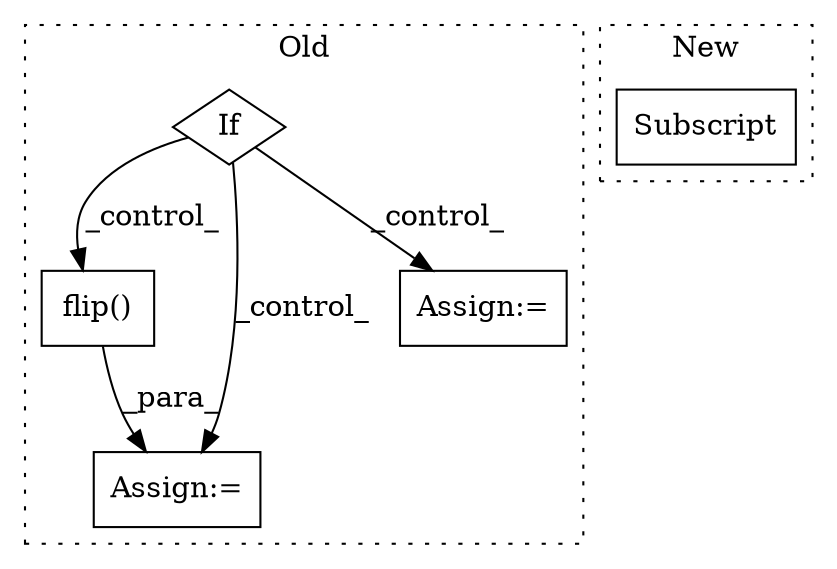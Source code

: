 digraph G {
subgraph cluster0 {
1 [label="flip()" a="75" s="3883,3897" l="11,11" shape="box"];
3 [label="Assign:=" a="68" s="4009" l="3" shape="box"];
4 [label="If" a="96" s="3771" l="3" shape="diamond"];
5 [label="Assign:=" a="68" s="3821" l="3" shape="box"];
label = "Old";
style="dotted";
}
subgraph cluster1 {
2 [label="Subscript" a="63" s="1440,0" l="19,0" shape="box"];
label = "New";
style="dotted";
}
1 -> 3 [label="_para_"];
4 -> 1 [label="_control_"];
4 -> 5 [label="_control_"];
4 -> 3 [label="_control_"];
}